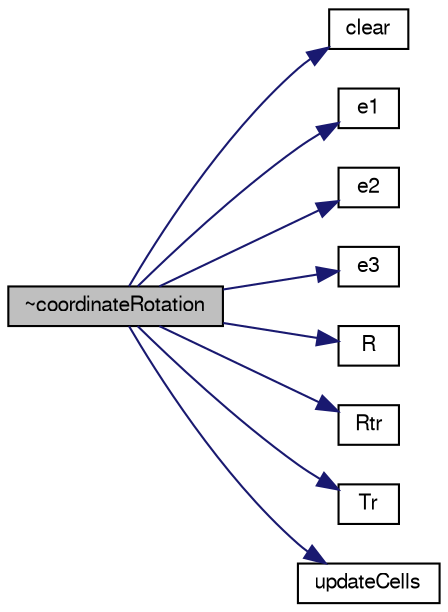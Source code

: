 digraph "~coordinateRotation"
{
  bgcolor="transparent";
  edge [fontname="FreeSans",fontsize="10",labelfontname="FreeSans",labelfontsize="10"];
  node [fontname="FreeSans",fontsize="10",shape=record];
  rankdir="LR";
  Node0 [label="~coordinateRotation",height=0.2,width=0.4,color="black", fillcolor="grey75", style="filled", fontcolor="black"];
  Node0 -> Node1 [color="midnightblue",fontsize="10",style="solid",fontname="FreeSans"];
  Node1 [label="clear",height=0.2,width=0.4,color="black",URL="$a24994.html#a5eeb94d22b8366d1b68d0614384802fe",tooltip="Reset rotation to an identity rotation. "];
  Node0 -> Node2 [color="midnightblue",fontsize="10",style="solid",fontname="FreeSans"];
  Node2 [label="e1",height=0.2,width=0.4,color="black",URL="$a24994.html#a99cb9f87cdbfdf08e2edc33fa1c422f6",tooltip="Return local Cartesian x-axis. "];
  Node0 -> Node3 [color="midnightblue",fontsize="10",style="solid",fontname="FreeSans"];
  Node3 [label="e2",height=0.2,width=0.4,color="black",URL="$a24994.html#a507f012051f84905aa7eea281e2c2a83",tooltip="Return local Cartesian y-axis. "];
  Node0 -> Node4 [color="midnightblue",fontsize="10",style="solid",fontname="FreeSans"];
  Node4 [label="e3",height=0.2,width=0.4,color="black",URL="$a24994.html#aff26808ebb9e6a37876e0650b2855f14",tooltip="Return local Cartesian z-axis. "];
  Node0 -> Node5 [color="midnightblue",fontsize="10",style="solid",fontname="FreeSans"];
  Node5 [label="R",height=0.2,width=0.4,color="black",URL="$a24994.html#a917fdd8a301433346eff02c955c3e190",tooltip="Return local-to-global transformation tensor. "];
  Node0 -> Node6 [color="midnightblue",fontsize="10",style="solid",fontname="FreeSans"];
  Node6 [label="Rtr",height=0.2,width=0.4,color="black",URL="$a24994.html#a488c301d81000ec9e7ffb09bb4059e2e",tooltip="Return global-to-local transformation tensor. "];
  Node0 -> Node7 [color="midnightblue",fontsize="10",style="solid",fontname="FreeSans"];
  Node7 [label="Tr",height=0.2,width=0.4,color="black",URL="$a24994.html#a17142cfb40e419109f40431e7eece4d1",tooltip="Return local-to-global transformation tensor. "];
  Node0 -> Node8 [color="midnightblue",fontsize="10",style="solid",fontname="FreeSans"];
  Node8 [label="updateCells",height=0.2,width=0.4,color="black",URL="$a24994.html#aba419d8fb7c656ce09fb98960830a3ea",tooltip="Update the rotation for a list of cells. "];
}
